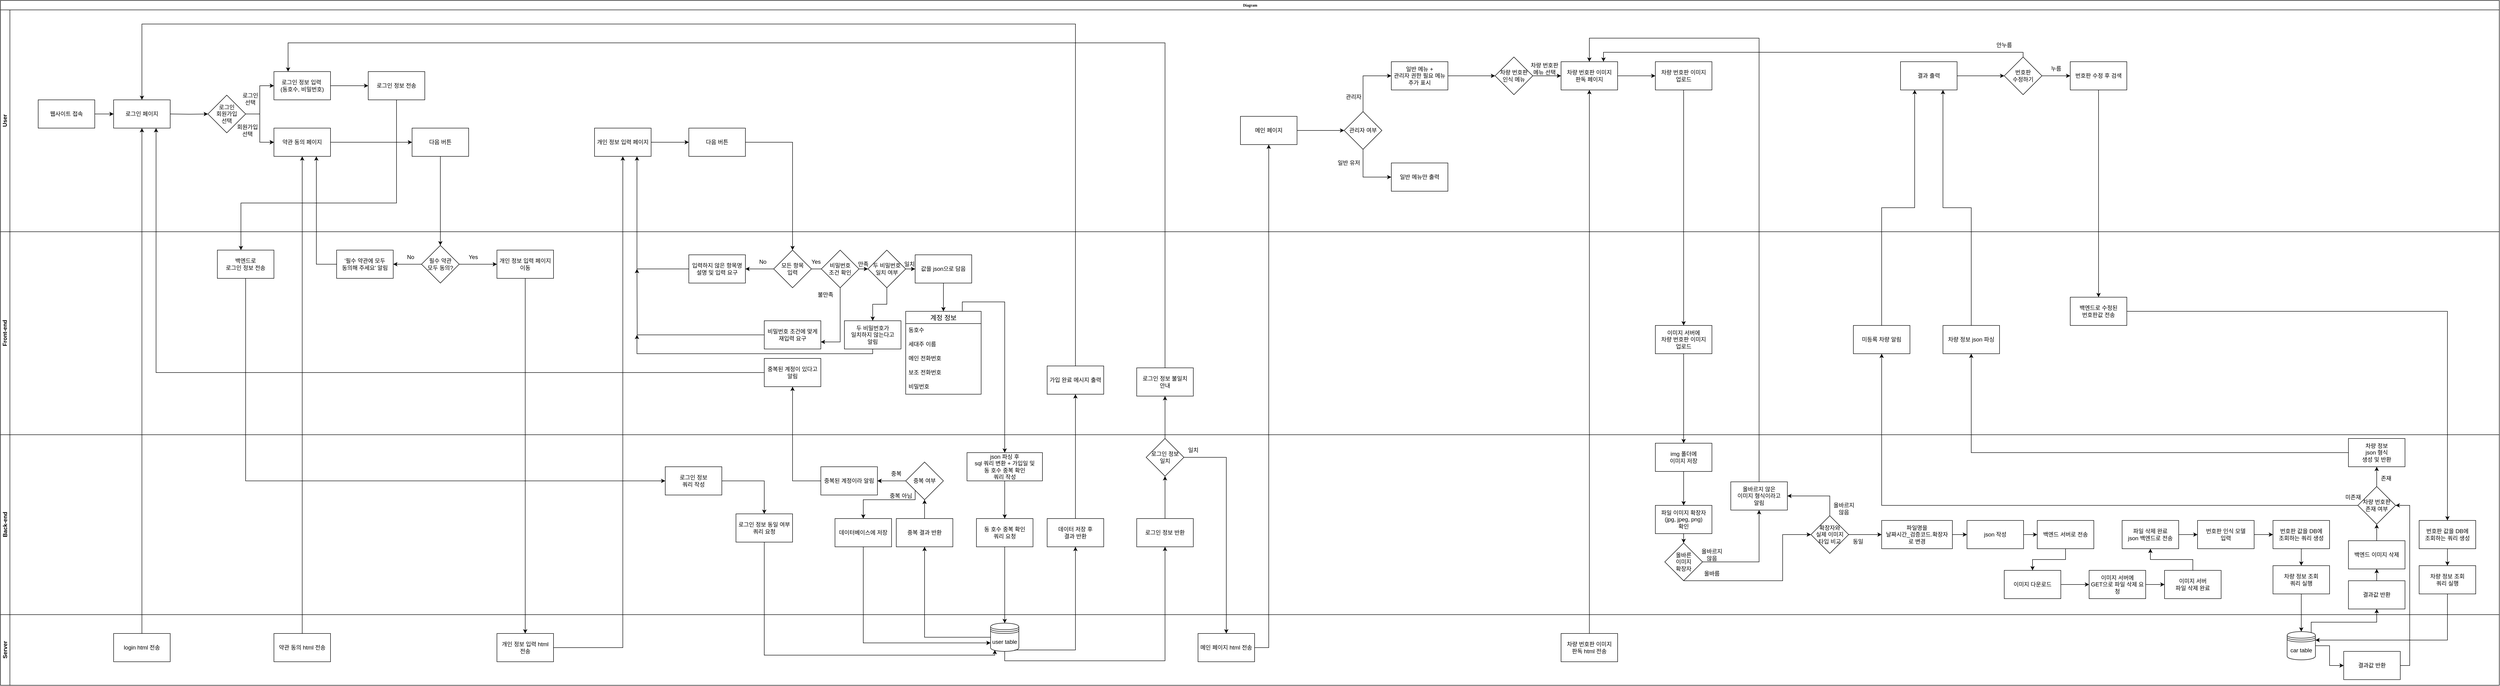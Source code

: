 <mxfile version="21.6.1" type="device">
  <diagram name="Page-1" id="c7488fd3-1785-93aa-aadb-54a6760d102a">
    <mxGraphModel dx="7170" dy="4190" grid="1" gridSize="10" guides="1" tooltips="1" connect="1" arrows="1" fold="1" page="1" pageScale="1" pageWidth="1100" pageHeight="850" background="none" math="0" shadow="0">
      <root>
        <mxCell id="0" />
        <mxCell id="1" parent="0" />
        <mxCell id="2b4e8129b02d487f-1" value="Diagram" style="swimlane;html=1;childLayout=stackLayout;horizontal=1;startSize=20;horizontalStack=0;rounded=0;shadow=0;labelBackgroundColor=none;strokeWidth=1;fontFamily=Verdana;fontSize=8;align=center;" parent="1" vertex="1">
          <mxGeometry x="40" y="80" width="5300" height="1454" as="geometry" />
        </mxCell>
        <mxCell id="2b4e8129b02d487f-2" value="User" style="swimlane;html=1;startSize=20;horizontal=0;" parent="2b4e8129b02d487f-1" vertex="1">
          <mxGeometry y="20" width="5300" height="471" as="geometry" />
        </mxCell>
        <mxCell id="VpIsl_ptoI0kqu_PUw9b-42" style="edgeStyle=orthogonalEdgeStyle;rounded=0;orthogonalLoop=1;jettySize=auto;html=1;exitX=1;exitY=0.5;exitDx=0;exitDy=0;entryX=0;entryY=0.5;entryDx=0;entryDy=0;" parent="2b4e8129b02d487f-2" target="VpIsl_ptoI0kqu_PUw9b-41" edge="1">
          <mxGeometry relative="1" as="geometry">
            <mxPoint x="360" y="221.0" as="sourcePoint" />
          </mxGeometry>
        </mxCell>
        <mxCell id="VpIsl_ptoI0kqu_PUw9b-51" value="" style="edgeStyle=orthogonalEdgeStyle;rounded=0;orthogonalLoop=1;jettySize=auto;html=1;" parent="2b4e8129b02d487f-2" source="VpIsl_ptoI0kqu_PUw9b-41" target="VpIsl_ptoI0kqu_PUw9b-50" edge="1">
          <mxGeometry relative="1" as="geometry" />
        </mxCell>
        <mxCell id="VpIsl_ptoI0kqu_PUw9b-52" value="" style="edgeStyle=orthogonalEdgeStyle;rounded=0;orthogonalLoop=1;jettySize=auto;html=1;" parent="2b4e8129b02d487f-2" source="VpIsl_ptoI0kqu_PUw9b-41" target="VpIsl_ptoI0kqu_PUw9b-50" edge="1">
          <mxGeometry relative="1" as="geometry" />
        </mxCell>
        <mxCell id="VpIsl_ptoI0kqu_PUw9b-54" value="" style="edgeStyle=orthogonalEdgeStyle;rounded=0;orthogonalLoop=1;jettySize=auto;html=1;" parent="2b4e8129b02d487f-2" source="VpIsl_ptoI0kqu_PUw9b-41" target="VpIsl_ptoI0kqu_PUw9b-53" edge="1">
          <mxGeometry relative="1" as="geometry" />
        </mxCell>
        <mxCell id="VpIsl_ptoI0kqu_PUw9b-41" value="로그인&lt;br&gt;회원가입&lt;br&gt;선택" style="rhombus;whiteSpace=wrap;html=1;" parent="2b4e8129b02d487f-2" vertex="1">
          <mxGeometry x="440" y="181" width="80" height="80" as="geometry" />
        </mxCell>
        <mxCell id="VpIsl_ptoI0kqu_PUw9b-48" value="" style="edgeStyle=orthogonalEdgeStyle;rounded=0;orthogonalLoop=1;jettySize=auto;html=1;" parent="2b4e8129b02d487f-2" source="VpIsl_ptoI0kqu_PUw9b-46" target="VpIsl_ptoI0kqu_PUw9b-47" edge="1">
          <mxGeometry relative="1" as="geometry" />
        </mxCell>
        <mxCell id="VpIsl_ptoI0kqu_PUw9b-46" value="웹사이트 접속" style="rounded=0;whiteSpace=wrap;html=1;" parent="2b4e8129b02d487f-2" vertex="1">
          <mxGeometry x="80" y="191" width="120" height="60" as="geometry" />
        </mxCell>
        <mxCell id="VpIsl_ptoI0kqu_PUw9b-47" value="로그인 페이지" style="whiteSpace=wrap;html=1;rounded=0;" parent="2b4e8129b02d487f-2" vertex="1">
          <mxGeometry x="240" y="191" width="120" height="60" as="geometry" />
        </mxCell>
        <mxCell id="VpIsl_ptoI0kqu_PUw9b-67" value="" style="edgeStyle=orthogonalEdgeStyle;rounded=0;orthogonalLoop=1;jettySize=auto;html=1;" parent="2b4e8129b02d487f-2" source="VpIsl_ptoI0kqu_PUw9b-50" target="VpIsl_ptoI0kqu_PUw9b-66" edge="1">
          <mxGeometry relative="1" as="geometry" />
        </mxCell>
        <mxCell id="VpIsl_ptoI0kqu_PUw9b-50" value="약관 동의 페이지" style="whiteSpace=wrap;html=1;" parent="2b4e8129b02d487f-2" vertex="1">
          <mxGeometry x="580" y="251" width="120" height="60" as="geometry" />
        </mxCell>
        <mxCell id="wPVQGBUB4z8hFI1XciTC-43" value="" style="edgeStyle=orthogonalEdgeStyle;rounded=0;orthogonalLoop=1;jettySize=auto;html=1;" edge="1" parent="2b4e8129b02d487f-2" source="VpIsl_ptoI0kqu_PUw9b-53" target="wPVQGBUB4z8hFI1XciTC-42">
          <mxGeometry relative="1" as="geometry" />
        </mxCell>
        <mxCell id="VpIsl_ptoI0kqu_PUw9b-53" value="로그인 정보 입력&amp;nbsp;&lt;br&gt;(동호수, 비밀번호)" style="whiteSpace=wrap;html=1;" parent="2b4e8129b02d487f-2" vertex="1">
          <mxGeometry x="580" y="131" width="120" height="60" as="geometry" />
        </mxCell>
        <mxCell id="VpIsl_ptoI0kqu_PUw9b-55" value="로그인&lt;br&gt;선택" style="text;html=1;strokeColor=none;fillColor=none;align=center;verticalAlign=middle;whiteSpace=wrap;rounded=0;" parent="2b4e8129b02d487f-2" vertex="1">
          <mxGeometry x="500" y="174" width="60" height="30" as="geometry" />
        </mxCell>
        <mxCell id="VpIsl_ptoI0kqu_PUw9b-56" value="회원가입&lt;br&gt;선택" style="text;html=1;strokeColor=none;fillColor=none;align=center;verticalAlign=middle;whiteSpace=wrap;rounded=0;" parent="2b4e8129b02d487f-2" vertex="1">
          <mxGeometry x="494" y="241" width="60" height="30" as="geometry" />
        </mxCell>
        <mxCell id="VpIsl_ptoI0kqu_PUw9b-66" value="다음 버튼" style="whiteSpace=wrap;html=1;" parent="2b4e8129b02d487f-2" vertex="1">
          <mxGeometry x="873" y="251" width="120" height="60" as="geometry" />
        </mxCell>
        <mxCell id="VpIsl_ptoI0kqu_PUw9b-83" value="" style="edgeStyle=orthogonalEdgeStyle;rounded=0;orthogonalLoop=1;jettySize=auto;html=1;" parent="2b4e8129b02d487f-2" source="VpIsl_ptoI0kqu_PUw9b-80" target="VpIsl_ptoI0kqu_PUw9b-82" edge="1">
          <mxGeometry relative="1" as="geometry" />
        </mxCell>
        <mxCell id="VpIsl_ptoI0kqu_PUw9b-80" value="개인 정보 입력 페이지" style="whiteSpace=wrap;html=1;" parent="2b4e8129b02d487f-2" vertex="1">
          <mxGeometry x="1260" y="251" width="120" height="60" as="geometry" />
        </mxCell>
        <mxCell id="VpIsl_ptoI0kqu_PUw9b-82" value="다음 버튼" style="whiteSpace=wrap;html=1;" parent="2b4e8129b02d487f-2" vertex="1">
          <mxGeometry x="1460" y="251" width="120" height="60" as="geometry" />
        </mxCell>
        <mxCell id="wPVQGBUB4z8hFI1XciTC-42" value="로그인 정보 전송" style="whiteSpace=wrap;html=1;" vertex="1" parent="2b4e8129b02d487f-2">
          <mxGeometry x="780" y="131" width="120" height="60" as="geometry" />
        </mxCell>
        <mxCell id="wPVQGBUB4z8hFI1XciTC-76" value="" style="edgeStyle=orthogonalEdgeStyle;rounded=0;orthogonalLoop=1;jettySize=auto;html=1;" edge="1" parent="2b4e8129b02d487f-2" source="wPVQGBUB4z8hFI1XciTC-69" target="wPVQGBUB4z8hFI1XciTC-75">
          <mxGeometry relative="1" as="geometry" />
        </mxCell>
        <mxCell id="wPVQGBUB4z8hFI1XciTC-69" value="메인 페이지" style="whiteSpace=wrap;html=1;rounded=0;" vertex="1" parent="2b4e8129b02d487f-2">
          <mxGeometry x="2630" y="226" width="120" height="60" as="geometry" />
        </mxCell>
        <mxCell id="wPVQGBUB4z8hFI1XciTC-78" value="" style="edgeStyle=orthogonalEdgeStyle;rounded=0;orthogonalLoop=1;jettySize=auto;html=1;" edge="1" parent="2b4e8129b02d487f-2" source="wPVQGBUB4z8hFI1XciTC-75" target="wPVQGBUB4z8hFI1XciTC-77">
          <mxGeometry relative="1" as="geometry">
            <Array as="points">
              <mxPoint x="2890" y="140" />
            </Array>
          </mxGeometry>
        </mxCell>
        <mxCell id="wPVQGBUB4z8hFI1XciTC-82" style="edgeStyle=orthogonalEdgeStyle;rounded=0;orthogonalLoop=1;jettySize=auto;html=1;exitX=0.5;exitY=1;exitDx=0;exitDy=0;entryX=0;entryY=0.5;entryDx=0;entryDy=0;" edge="1" parent="2b4e8129b02d487f-2" source="wPVQGBUB4z8hFI1XciTC-75" target="wPVQGBUB4z8hFI1XciTC-80">
          <mxGeometry relative="1" as="geometry" />
        </mxCell>
        <mxCell id="wPVQGBUB4z8hFI1XciTC-75" value="관리자 여부" style="rhombus;whiteSpace=wrap;html=1;rounded=0;" vertex="1" parent="2b4e8129b02d487f-2">
          <mxGeometry x="2850" y="216" width="80" height="80" as="geometry" />
        </mxCell>
        <mxCell id="wPVQGBUB4z8hFI1XciTC-86" value="" style="edgeStyle=orthogonalEdgeStyle;rounded=0;orthogonalLoop=1;jettySize=auto;html=1;" edge="1" parent="2b4e8129b02d487f-2" source="wPVQGBUB4z8hFI1XciTC-77" target="wPVQGBUB4z8hFI1XciTC-85">
          <mxGeometry relative="1" as="geometry" />
        </mxCell>
        <mxCell id="wPVQGBUB4z8hFI1XciTC-77" value="일반 메뉴 +&lt;br&gt;관리자 권한 필요 메뉴&lt;br&gt;추가 표시" style="whiteSpace=wrap;html=1;rounded=0;" vertex="1" parent="2b4e8129b02d487f-2">
          <mxGeometry x="2950" y="110" width="120" height="60" as="geometry" />
        </mxCell>
        <mxCell id="wPVQGBUB4z8hFI1XciTC-80" value="일반 메뉴만 출력" style="whiteSpace=wrap;html=1;rounded=0;" vertex="1" parent="2b4e8129b02d487f-2">
          <mxGeometry x="2950" y="325" width="120" height="60" as="geometry" />
        </mxCell>
        <mxCell id="wPVQGBUB4z8hFI1XciTC-83" value="관리자" style="text;html=1;strokeColor=none;fillColor=none;align=center;verticalAlign=middle;whiteSpace=wrap;rounded=0;" vertex="1" parent="2b4e8129b02d487f-2">
          <mxGeometry x="2840" y="170" width="60" height="30" as="geometry" />
        </mxCell>
        <mxCell id="wPVQGBUB4z8hFI1XciTC-84" value="일반 유저" style="text;html=1;strokeColor=none;fillColor=none;align=center;verticalAlign=middle;whiteSpace=wrap;rounded=0;" vertex="1" parent="2b4e8129b02d487f-2">
          <mxGeometry x="2830" y="310" width="60" height="30" as="geometry" />
        </mxCell>
        <mxCell id="wPVQGBUB4z8hFI1XciTC-88" value="" style="edgeStyle=orthogonalEdgeStyle;rounded=0;orthogonalLoop=1;jettySize=auto;html=1;" edge="1" parent="2b4e8129b02d487f-2" source="wPVQGBUB4z8hFI1XciTC-85" target="wPVQGBUB4z8hFI1XciTC-87">
          <mxGeometry relative="1" as="geometry" />
        </mxCell>
        <mxCell id="wPVQGBUB4z8hFI1XciTC-85" value="차량 번호판&lt;br&gt;인식 메뉴" style="rhombus;whiteSpace=wrap;html=1;rounded=0;" vertex="1" parent="2b4e8129b02d487f-2">
          <mxGeometry x="3170" y="100" width="80" height="80" as="geometry" />
        </mxCell>
        <mxCell id="wPVQGBUB4z8hFI1XciTC-94" value="" style="edgeStyle=orthogonalEdgeStyle;rounded=0;orthogonalLoop=1;jettySize=auto;html=1;" edge="1" parent="2b4e8129b02d487f-2" source="wPVQGBUB4z8hFI1XciTC-87" target="wPVQGBUB4z8hFI1XciTC-93">
          <mxGeometry relative="1" as="geometry" />
        </mxCell>
        <mxCell id="wPVQGBUB4z8hFI1XciTC-87" value="차량 번호판 이미지&lt;br style=&quot;border-color: var(--border-color);&quot;&gt;판독 페이지" style="whiteSpace=wrap;html=1;rounded=0;" vertex="1" parent="2b4e8129b02d487f-2">
          <mxGeometry x="3310" y="110" width="120" height="60" as="geometry" />
        </mxCell>
        <mxCell id="wPVQGBUB4z8hFI1XciTC-93" value="차량 번호판 이미지&lt;br style=&quot;border-color: var(--border-color);&quot;&gt;업로드" style="whiteSpace=wrap;html=1;rounded=0;" vertex="1" parent="2b4e8129b02d487f-2">
          <mxGeometry x="3510" y="110" width="120" height="60" as="geometry" />
        </mxCell>
        <mxCell id="wPVQGBUB4z8hFI1XciTC-110" value="차량 번호판&lt;br&gt;메뉴 선택" style="text;html=1;strokeColor=none;fillColor=none;align=center;verticalAlign=middle;whiteSpace=wrap;rounded=0;" vertex="1" parent="2b4e8129b02d487f-2">
          <mxGeometry x="3240" y="110" width="70" height="30" as="geometry" />
        </mxCell>
        <mxCell id="wPVQGBUB4z8hFI1XciTC-152" value="" style="edgeStyle=orthogonalEdgeStyle;rounded=0;orthogonalLoop=1;jettySize=auto;html=1;" edge="1" parent="2b4e8129b02d487f-2" source="wPVQGBUB4z8hFI1XciTC-145" target="wPVQGBUB4z8hFI1XciTC-151">
          <mxGeometry relative="1" as="geometry" />
        </mxCell>
        <mxCell id="wPVQGBUB4z8hFI1XciTC-145" value="결과 출력" style="whiteSpace=wrap;html=1;rounded=0;" vertex="1" parent="2b4e8129b02d487f-2">
          <mxGeometry x="4030" y="110" width="120" height="60" as="geometry" />
        </mxCell>
        <mxCell id="wPVQGBUB4z8hFI1XciTC-155" style="edgeStyle=orthogonalEdgeStyle;rounded=0;orthogonalLoop=1;jettySize=auto;html=1;entryX=0.75;entryY=0;entryDx=0;entryDy=0;" edge="1" parent="2b4e8129b02d487f-2" source="wPVQGBUB4z8hFI1XciTC-151" target="wPVQGBUB4z8hFI1XciTC-87">
          <mxGeometry relative="1" as="geometry">
            <Array as="points">
              <mxPoint x="4290" y="90" />
              <mxPoint x="3400" y="90" />
            </Array>
          </mxGeometry>
        </mxCell>
        <mxCell id="wPVQGBUB4z8hFI1XciTC-158" value="" style="edgeStyle=orthogonalEdgeStyle;rounded=0;orthogonalLoop=1;jettySize=auto;html=1;" edge="1" parent="2b4e8129b02d487f-2" source="wPVQGBUB4z8hFI1XciTC-151" target="wPVQGBUB4z8hFI1XciTC-157">
          <mxGeometry relative="1" as="geometry" />
        </mxCell>
        <mxCell id="wPVQGBUB4z8hFI1XciTC-151" value="번호판&lt;br&gt;수정하기" style="rhombus;whiteSpace=wrap;html=1;rounded=0;" vertex="1" parent="2b4e8129b02d487f-2">
          <mxGeometry x="4250" y="100" width="80" height="80" as="geometry" />
        </mxCell>
        <mxCell id="wPVQGBUB4z8hFI1XciTC-156" value="안누름" style="text;html=1;strokeColor=none;fillColor=none;align=center;verticalAlign=middle;whiteSpace=wrap;rounded=0;" vertex="1" parent="2b4e8129b02d487f-2">
          <mxGeometry x="4220" y="60" width="60" height="30" as="geometry" />
        </mxCell>
        <mxCell id="wPVQGBUB4z8hFI1XciTC-157" value="번호판 수정 후 검색" style="whiteSpace=wrap;html=1;rounded=0;" vertex="1" parent="2b4e8129b02d487f-2">
          <mxGeometry x="4390" y="110" width="120" height="60" as="geometry" />
        </mxCell>
        <mxCell id="wPVQGBUB4z8hFI1XciTC-160" value="누름" style="text;html=1;strokeColor=none;fillColor=none;align=center;verticalAlign=middle;whiteSpace=wrap;rounded=0;" vertex="1" parent="2b4e8129b02d487f-2">
          <mxGeometry x="4330" y="110" width="60" height="30" as="geometry" />
        </mxCell>
        <mxCell id="2b4e8129b02d487f-3" value="Front-end" style="swimlane;html=1;startSize=20;horizontal=0;" parent="2b4e8129b02d487f-1" vertex="1">
          <mxGeometry y="491" width="5300" height="431" as="geometry" />
        </mxCell>
        <mxCell id="VpIsl_ptoI0kqu_PUw9b-64" value="개인 정보 입력 페이지&lt;br&gt;이동" style="whiteSpace=wrap;html=1;" parent="2b4e8129b02d487f-3" vertex="1">
          <mxGeometry x="1053" y="39" width="120" height="60" as="geometry" />
        </mxCell>
        <mxCell id="VpIsl_ptoI0kqu_PUw9b-74" value="" style="edgeStyle=orthogonalEdgeStyle;rounded=0;orthogonalLoop=1;jettySize=auto;html=1;" parent="2b4e8129b02d487f-3" source="VpIsl_ptoI0kqu_PUw9b-62" target="VpIsl_ptoI0kqu_PUw9b-73" edge="1">
          <mxGeometry relative="1" as="geometry" />
        </mxCell>
        <mxCell id="VpIsl_ptoI0kqu_PUw9b-62" value="필수 약관&lt;br&gt;모두 동의?" style="rhombus;whiteSpace=wrap;html=1;" parent="2b4e8129b02d487f-3" vertex="1">
          <mxGeometry x="893" y="29" width="80" height="80" as="geometry" />
        </mxCell>
        <mxCell id="VpIsl_ptoI0kqu_PUw9b-65" value="" style="edgeStyle=orthogonalEdgeStyle;rounded=0;orthogonalLoop=1;jettySize=auto;html=1;" parent="2b4e8129b02d487f-3" source="VpIsl_ptoI0kqu_PUw9b-62" target="VpIsl_ptoI0kqu_PUw9b-64" edge="1">
          <mxGeometry relative="1" as="geometry" />
        </mxCell>
        <mxCell id="VpIsl_ptoI0kqu_PUw9b-73" value="&#39;필수 약관에 모두&lt;br&gt;동의해 주세요&#39; 알림" style="whiteSpace=wrap;html=1;" parent="2b4e8129b02d487f-3" vertex="1">
          <mxGeometry x="713" y="39" width="120" height="60" as="geometry" />
        </mxCell>
        <mxCell id="VpIsl_ptoI0kqu_PUw9b-76" value="No" style="text;html=1;strokeColor=none;fillColor=none;align=center;verticalAlign=middle;whiteSpace=wrap;rounded=0;" parent="2b4e8129b02d487f-3" vertex="1">
          <mxGeometry x="840" y="39" width="60" height="30" as="geometry" />
        </mxCell>
        <mxCell id="VpIsl_ptoI0kqu_PUw9b-77" value="Yes" style="text;html=1;strokeColor=none;fillColor=none;align=center;verticalAlign=middle;whiteSpace=wrap;rounded=0;" parent="2b4e8129b02d487f-3" vertex="1">
          <mxGeometry x="973" y="39" width="60" height="30" as="geometry" />
        </mxCell>
        <mxCell id="VpIsl_ptoI0kqu_PUw9b-86" value="모든 항목&lt;br&gt;입력" style="rhombus;whiteSpace=wrap;html=1;" parent="2b4e8129b02d487f-3" vertex="1">
          <mxGeometry x="1640" y="39" width="80" height="80" as="geometry" />
        </mxCell>
        <mxCell id="VpIsl_ptoI0kqu_PUw9b-87" value="" style="edgeStyle=orthogonalEdgeStyle;rounded=0;orthogonalLoop=1;jettySize=auto;html=1;" parent="2b4e8129b02d487f-3" source="VpIsl_ptoI0kqu_PUw9b-86" edge="1">
          <mxGeometry relative="1" as="geometry">
            <mxPoint x="1800" y="79" as="targetPoint" />
          </mxGeometry>
        </mxCell>
        <mxCell id="VpIsl_ptoI0kqu_PUw9b-88" value="입력하지 않은 항목명&lt;br&gt;설명 및 입력 요구" style="whiteSpace=wrap;html=1;" parent="2b4e8129b02d487f-3" vertex="1">
          <mxGeometry x="1460" y="49" width="120" height="60" as="geometry" />
        </mxCell>
        <mxCell id="VpIsl_ptoI0kqu_PUw9b-85" value="" style="edgeStyle=orthogonalEdgeStyle;rounded=0;orthogonalLoop=1;jettySize=auto;html=1;" parent="2b4e8129b02d487f-3" source="VpIsl_ptoI0kqu_PUw9b-86" target="VpIsl_ptoI0kqu_PUw9b-88" edge="1">
          <mxGeometry relative="1" as="geometry" />
        </mxCell>
        <mxCell id="VpIsl_ptoI0kqu_PUw9b-89" value="No" style="text;html=1;strokeColor=none;fillColor=none;align=center;verticalAlign=middle;whiteSpace=wrap;rounded=0;" parent="2b4e8129b02d487f-3" vertex="1">
          <mxGeometry x="1587" y="49" width="60" height="30" as="geometry" />
        </mxCell>
        <mxCell id="VpIsl_ptoI0kqu_PUw9b-90" value="Yes" style="text;html=1;strokeColor=none;fillColor=none;align=center;verticalAlign=middle;whiteSpace=wrap;rounded=0;" parent="2b4e8129b02d487f-3" vertex="1">
          <mxGeometry x="1700" y="49" width="60" height="30" as="geometry" />
        </mxCell>
        <mxCell id="wPVQGBUB4z8hFI1XciTC-193" style="edgeStyle=orthogonalEdgeStyle;rounded=0;orthogonalLoop=1;jettySize=auto;html=1;exitX=0.5;exitY=1;exitDx=0;exitDy=0;entryX=1;entryY=0.75;entryDx=0;entryDy=0;" edge="1" parent="2b4e8129b02d487f-3" source="VpIsl_ptoI0kqu_PUw9b-93" target="VpIsl_ptoI0kqu_PUw9b-97">
          <mxGeometry relative="1" as="geometry" />
        </mxCell>
        <mxCell id="wPVQGBUB4z8hFI1XciTC-196" value="" style="edgeStyle=orthogonalEdgeStyle;rounded=0;orthogonalLoop=1;jettySize=auto;html=1;" edge="1" parent="2b4e8129b02d487f-3" source="VpIsl_ptoI0kqu_PUw9b-93" target="wPVQGBUB4z8hFI1XciTC-195">
          <mxGeometry relative="1" as="geometry" />
        </mxCell>
        <mxCell id="VpIsl_ptoI0kqu_PUw9b-93" value="비밀번호&lt;br&gt;조건 확인" style="rhombus;whiteSpace=wrap;html=1;" parent="2b4e8129b02d487f-3" vertex="1">
          <mxGeometry x="1741" y="39" width="80" height="80" as="geometry" />
        </mxCell>
        <mxCell id="VpIsl_ptoI0kqu_PUw9b-96" value="만족" style="text;html=1;strokeColor=none;fillColor=none;align=center;verticalAlign=middle;whiteSpace=wrap;rounded=0;" parent="2b4e8129b02d487f-3" vertex="1">
          <mxGeometry x="1800" y="54" width="60" height="30" as="geometry" />
        </mxCell>
        <mxCell id="VpIsl_ptoI0kqu_PUw9b-100" style="edgeStyle=orthogonalEdgeStyle;rounded=0;orthogonalLoop=1;jettySize=auto;html=1;exitX=0;exitY=0.5;exitDx=0;exitDy=0;" parent="2b4e8129b02d487f-3" source="VpIsl_ptoI0kqu_PUw9b-97" edge="1">
          <mxGeometry relative="1" as="geometry">
            <mxPoint x="1350" y="79" as="targetPoint" />
          </mxGeometry>
        </mxCell>
        <mxCell id="VpIsl_ptoI0kqu_PUw9b-97" value="비밀번호 조건에 맞게&lt;br&gt;재입력 요구" style="whiteSpace=wrap;html=1;" parent="2b4e8129b02d487f-3" vertex="1">
          <mxGeometry x="1620" y="189" width="120" height="60" as="geometry" />
        </mxCell>
        <mxCell id="VpIsl_ptoI0kqu_PUw9b-101" value="불만족" style="text;html=1;strokeColor=none;fillColor=none;align=center;verticalAlign=middle;whiteSpace=wrap;rounded=0;" parent="2b4e8129b02d487f-3" vertex="1">
          <mxGeometry x="1720" y="119" width="60" height="30" as="geometry" />
        </mxCell>
        <mxCell id="VpIsl_ptoI0kqu_PUw9b-103" value="중복된 계정이 있다고&lt;br&gt;알림" style="whiteSpace=wrap;html=1;" parent="2b4e8129b02d487f-3" vertex="1">
          <mxGeometry x="1620" y="269" width="120" height="60" as="geometry" />
        </mxCell>
        <mxCell id="VpIsl_ptoI0kqu_PUw9b-115" style="edgeStyle=orthogonalEdgeStyle;rounded=0;orthogonalLoop=1;jettySize=auto;html=1;exitX=0.5;exitY=1;exitDx=0;exitDy=0;entryX=0.5;entryY=0;entryDx=0;entryDy=0;" parent="2b4e8129b02d487f-3" source="VpIsl_ptoI0kqu_PUw9b-107" target="VpIsl_ptoI0kqu_PUw9b-111" edge="1">
          <mxGeometry relative="1" as="geometry" />
        </mxCell>
        <mxCell id="VpIsl_ptoI0kqu_PUw9b-107" value="값을 json으로 담음" style="whiteSpace=wrap;html=1;" parent="2b4e8129b02d487f-3" vertex="1">
          <mxGeometry x="1940" y="49" width="120" height="60" as="geometry" />
        </mxCell>
        <mxCell id="VpIsl_ptoI0kqu_PUw9b-111" value="계정 정보" style="swimlane;fontStyle=0;childLayout=stackLayout;horizontal=1;startSize=26;horizontalStack=0;resizeParent=1;resizeParentMax=0;resizeLast=0;collapsible=1;marginBottom=0;align=center;fontSize=14;" parent="2b4e8129b02d487f-3" vertex="1">
          <mxGeometry x="1920" y="169" width="160" height="176" as="geometry" />
        </mxCell>
        <mxCell id="VpIsl_ptoI0kqu_PUw9b-112" value="동호수" style="text;strokeColor=none;fillColor=none;spacingLeft=4;spacingRight=4;overflow=hidden;rotatable=0;points=[[0,0.5],[1,0.5]];portConstraint=eastwest;fontSize=12;whiteSpace=wrap;html=1;" parent="VpIsl_ptoI0kqu_PUw9b-111" vertex="1">
          <mxGeometry y="26" width="160" height="30" as="geometry" />
        </mxCell>
        <mxCell id="VpIsl_ptoI0kqu_PUw9b-113" value="세대주 이름" style="text;strokeColor=none;fillColor=none;spacingLeft=4;spacingRight=4;overflow=hidden;rotatable=0;points=[[0,0.5],[1,0.5]];portConstraint=eastwest;fontSize=12;whiteSpace=wrap;html=1;" parent="VpIsl_ptoI0kqu_PUw9b-111" vertex="1">
          <mxGeometry y="56" width="160" height="30" as="geometry" />
        </mxCell>
        <mxCell id="VpIsl_ptoI0kqu_PUw9b-114" value="메인 전화번호" style="text;strokeColor=none;fillColor=none;spacingLeft=4;spacingRight=4;overflow=hidden;rotatable=0;points=[[0,0.5],[1,0.5]];portConstraint=eastwest;fontSize=12;whiteSpace=wrap;html=1;" parent="VpIsl_ptoI0kqu_PUw9b-111" vertex="1">
          <mxGeometry y="86" width="160" height="30" as="geometry" />
        </mxCell>
        <mxCell id="VpIsl_ptoI0kqu_PUw9b-123" value="보조 전화번호" style="text;strokeColor=none;fillColor=none;spacingLeft=4;spacingRight=4;overflow=hidden;rotatable=0;points=[[0,0.5],[1,0.5]];portConstraint=eastwest;fontSize=12;whiteSpace=wrap;html=1;" parent="VpIsl_ptoI0kqu_PUw9b-111" vertex="1">
          <mxGeometry y="116" width="160" height="30" as="geometry" />
        </mxCell>
        <mxCell id="VpIsl_ptoI0kqu_PUw9b-124" value="비밀번호" style="text;strokeColor=none;fillColor=none;spacingLeft=4;spacingRight=4;overflow=hidden;rotatable=0;points=[[0,0.5],[1,0.5]];portConstraint=eastwest;fontSize=12;whiteSpace=wrap;html=1;" parent="VpIsl_ptoI0kqu_PUw9b-111" vertex="1">
          <mxGeometry y="146" width="160" height="30" as="geometry" />
        </mxCell>
        <mxCell id="wPVQGBUB4z8hFI1XciTC-33" value="가입 완료 메시지 출력" style="whiteSpace=wrap;html=1;rounded=0;" vertex="1" parent="2b4e8129b02d487f-3">
          <mxGeometry x="2220" y="285" width="120" height="60" as="geometry" />
        </mxCell>
        <mxCell id="wPVQGBUB4z8hFI1XciTC-46" value="백엔드로&lt;br&gt;로그인 정보 전송" style="whiteSpace=wrap;html=1;" vertex="1" parent="2b4e8129b02d487f-3">
          <mxGeometry x="460" y="39" width="120" height="60" as="geometry" />
        </mxCell>
        <mxCell id="wPVQGBUB4z8hFI1XciTC-72" value="로그인 정보 불일치&lt;br&gt;안내" style="whiteSpace=wrap;html=1;rounded=0;" vertex="1" parent="2b4e8129b02d487f-3">
          <mxGeometry x="2410" y="289" width="120" height="60" as="geometry" />
        </mxCell>
        <mxCell id="wPVQGBUB4z8hFI1XciTC-95" value="이미지 서버에&lt;br&gt;차량 번호판 이미지&lt;br&gt;업로드" style="whiteSpace=wrap;html=1;rounded=0;" vertex="1" parent="2b4e8129b02d487f-3">
          <mxGeometry x="3510" y="199" width="120" height="60" as="geometry" />
        </mxCell>
        <mxCell id="wPVQGBUB4z8hFI1XciTC-138" value="미등록 차량 알림" style="whiteSpace=wrap;html=1;" vertex="1" parent="2b4e8129b02d487f-3">
          <mxGeometry x="3930" y="199" width="120" height="60" as="geometry" />
        </mxCell>
        <mxCell id="wPVQGBUB4z8hFI1XciTC-140" value="차량 정보 json 파싱" style="whiteSpace=wrap;html=1;" vertex="1" parent="2b4e8129b02d487f-3">
          <mxGeometry x="4120" y="199" width="120" height="60" as="geometry" />
        </mxCell>
        <mxCell id="wPVQGBUB4z8hFI1XciTC-161" value="백엔드로 수정된&lt;br&gt;번호판값 전송" style="whiteSpace=wrap;html=1;rounded=0;" vertex="1" parent="2b4e8129b02d487f-3">
          <mxGeometry x="4390" y="139" width="120" height="60" as="geometry" />
        </mxCell>
        <mxCell id="wPVQGBUB4z8hFI1XciTC-197" value="" style="edgeStyle=orthogonalEdgeStyle;rounded=0;orthogonalLoop=1;jettySize=auto;html=1;" edge="1" parent="2b4e8129b02d487f-3" source="wPVQGBUB4z8hFI1XciTC-195" target="VpIsl_ptoI0kqu_PUw9b-107">
          <mxGeometry relative="1" as="geometry" />
        </mxCell>
        <mxCell id="wPVQGBUB4z8hFI1XciTC-200" value="" style="edgeStyle=orthogonalEdgeStyle;rounded=0;orthogonalLoop=1;jettySize=auto;html=1;" edge="1" parent="2b4e8129b02d487f-3" source="wPVQGBUB4z8hFI1XciTC-195" target="wPVQGBUB4z8hFI1XciTC-199">
          <mxGeometry relative="1" as="geometry" />
        </mxCell>
        <mxCell id="wPVQGBUB4z8hFI1XciTC-195" value="두 비밀번호&lt;br&gt;일치 여부" style="rhombus;whiteSpace=wrap;html=1;" vertex="1" parent="2b4e8129b02d487f-3">
          <mxGeometry x="1840" y="39" width="80" height="80" as="geometry" />
        </mxCell>
        <mxCell id="wPVQGBUB4z8hFI1XciTC-198" value="일치" style="text;html=1;strokeColor=none;fillColor=none;align=center;verticalAlign=middle;whiteSpace=wrap;rounded=0;" vertex="1" parent="2b4e8129b02d487f-3">
          <mxGeometry x="1898" y="54" width="60" height="30" as="geometry" />
        </mxCell>
        <mxCell id="wPVQGBUB4z8hFI1XciTC-203" style="edgeStyle=orthogonalEdgeStyle;rounded=0;orthogonalLoop=1;jettySize=auto;html=1;exitX=0.5;exitY=1;exitDx=0;exitDy=0;" edge="1" parent="2b4e8129b02d487f-3" source="wPVQGBUB4z8hFI1XciTC-199">
          <mxGeometry relative="1" as="geometry">
            <mxPoint x="1350" y="219" as="targetPoint" />
            <Array as="points">
              <mxPoint x="1850" y="259" />
              <mxPoint x="1350" y="259" />
            </Array>
          </mxGeometry>
        </mxCell>
        <mxCell id="wPVQGBUB4z8hFI1XciTC-199" value="두 비밀번호가&lt;br&gt;일치하지 않는다고&lt;br&gt;알림" style="whiteSpace=wrap;html=1;" vertex="1" parent="2b4e8129b02d487f-3">
          <mxGeometry x="1790" y="189" width="120" height="60" as="geometry" />
        </mxCell>
        <mxCell id="2b4e8129b02d487f-4" value="Back-end" style="swimlane;html=1;startSize=20;horizontal=0;fontSize=12;" parent="2b4e8129b02d487f-1" vertex="1">
          <mxGeometry y="922" width="5300" height="382" as="geometry" />
        </mxCell>
        <mxCell id="wPVQGBUB4z8hFI1XciTC-9" value="" style="edgeStyle=orthogonalEdgeStyle;rounded=0;orthogonalLoop=1;jettySize=auto;html=1;" edge="1" parent="2b4e8129b02d487f-4" source="wPVQGBUB4z8hFI1XciTC-4" target="wPVQGBUB4z8hFI1XciTC-8">
          <mxGeometry relative="1" as="geometry" />
        </mxCell>
        <mxCell id="wPVQGBUB4z8hFI1XciTC-4" value="json 파싱 후&lt;br&gt;sql 쿼리 변환 + 가입일 및&lt;br&gt;동 호수 중복 확인&lt;br&gt;쿼리 작성" style="rounded=0;whiteSpace=wrap;html=1;" vertex="1" parent="2b4e8129b02d487f-4">
          <mxGeometry x="2050" y="38" width="160" height="60" as="geometry" />
        </mxCell>
        <mxCell id="wPVQGBUB4z8hFI1XciTC-8" value="동 호수 중복 확인&lt;br&gt;쿼리 요청" style="rounded=0;whiteSpace=wrap;html=1;" vertex="1" parent="2b4e8129b02d487f-4">
          <mxGeometry x="2070" y="178" width="120" height="60" as="geometry" />
        </mxCell>
        <mxCell id="wPVQGBUB4z8hFI1XciTC-22" value="" style="edgeStyle=orthogonalEdgeStyle;rounded=0;orthogonalLoop=1;jettySize=auto;html=1;" edge="1" parent="2b4e8129b02d487f-4" source="wPVQGBUB4z8hFI1XciTC-14" target="wPVQGBUB4z8hFI1XciTC-21">
          <mxGeometry relative="1" as="geometry" />
        </mxCell>
        <mxCell id="wPVQGBUB4z8hFI1XciTC-26" value="" style="edgeStyle=orthogonalEdgeStyle;rounded=0;orthogonalLoop=1;jettySize=auto;html=1;" edge="1" parent="2b4e8129b02d487f-4" source="wPVQGBUB4z8hFI1XciTC-14" target="wPVQGBUB4z8hFI1XciTC-21">
          <mxGeometry relative="1" as="geometry" />
        </mxCell>
        <mxCell id="wPVQGBUB4z8hFI1XciTC-28" value="" style="edgeStyle=orthogonalEdgeStyle;rounded=0;orthogonalLoop=1;jettySize=auto;html=1;exitX=0;exitY=1;exitDx=0;exitDy=0;" edge="1" parent="2b4e8129b02d487f-4" source="wPVQGBUB4z8hFI1XciTC-14" target="wPVQGBUB4z8hFI1XciTC-27">
          <mxGeometry relative="1" as="geometry">
            <Array as="points">
              <mxPoint x="1940" y="138" />
              <mxPoint x="1830" y="138" />
            </Array>
          </mxGeometry>
        </mxCell>
        <mxCell id="wPVQGBUB4z8hFI1XciTC-14" value="중복 여부" style="rhombus;whiteSpace=wrap;html=1;" vertex="1" parent="2b4e8129b02d487f-4">
          <mxGeometry x="1920" y="58" width="80" height="80" as="geometry" />
        </mxCell>
        <mxCell id="wPVQGBUB4z8hFI1XciTC-18" style="edgeStyle=orthogonalEdgeStyle;rounded=0;orthogonalLoop=1;jettySize=auto;html=1;exitX=0.5;exitY=0;exitDx=0;exitDy=0;entryX=0.5;entryY=1;entryDx=0;entryDy=0;" edge="1" parent="2b4e8129b02d487f-4" source="wPVQGBUB4z8hFI1XciTC-16" target="wPVQGBUB4z8hFI1XciTC-14">
          <mxGeometry relative="1" as="geometry" />
        </mxCell>
        <mxCell id="wPVQGBUB4z8hFI1XciTC-16" value="중복 결과 반환" style="whiteSpace=wrap;html=1;" vertex="1" parent="2b4e8129b02d487f-4">
          <mxGeometry x="1900" y="178" width="120" height="60" as="geometry" />
        </mxCell>
        <mxCell id="wPVQGBUB4z8hFI1XciTC-21" value="중복된 계정이라 알림" style="whiteSpace=wrap;html=1;" vertex="1" parent="2b4e8129b02d487f-4">
          <mxGeometry x="1740" y="68" width="120" height="60" as="geometry" />
        </mxCell>
        <mxCell id="wPVQGBUB4z8hFI1XciTC-27" value="데이터베이스에 저장" style="whiteSpace=wrap;html=1;" vertex="1" parent="2b4e8129b02d487f-4">
          <mxGeometry x="1770" y="178" width="120" height="60" as="geometry" />
        </mxCell>
        <mxCell id="wPVQGBUB4z8hFI1XciTC-31" value="데이터 저장 후&lt;br&gt;결과 반환" style="rounded=0;whiteSpace=wrap;html=1;" vertex="1" parent="2b4e8129b02d487f-4">
          <mxGeometry x="2220" y="178" width="120" height="60" as="geometry" />
        </mxCell>
        <mxCell id="wPVQGBUB4z8hFI1XciTC-54" value="" style="edgeStyle=orthogonalEdgeStyle;rounded=0;orthogonalLoop=1;jettySize=auto;html=1;" edge="1" parent="2b4e8129b02d487f-4" source="wPVQGBUB4z8hFI1XciTC-48" target="wPVQGBUB4z8hFI1XciTC-53">
          <mxGeometry relative="1" as="geometry" />
        </mxCell>
        <mxCell id="wPVQGBUB4z8hFI1XciTC-48" value="로그인 정보&lt;br&gt;쿼리 작성" style="whiteSpace=wrap;html=1;" vertex="1" parent="2b4e8129b02d487f-4">
          <mxGeometry x="1410" y="68" width="120" height="60" as="geometry" />
        </mxCell>
        <mxCell id="wPVQGBUB4z8hFI1XciTC-50" value="중복" style="text;html=1;strokeColor=none;fillColor=none;align=center;verticalAlign=middle;whiteSpace=wrap;rounded=0;" vertex="1" parent="2b4e8129b02d487f-4">
          <mxGeometry x="1870" y="68" width="60" height="30" as="geometry" />
        </mxCell>
        <mxCell id="wPVQGBUB4z8hFI1XciTC-51" value="중복 아님" style="text;html=1;strokeColor=none;fillColor=none;align=center;verticalAlign=middle;whiteSpace=wrap;rounded=0;" vertex="1" parent="2b4e8129b02d487f-4">
          <mxGeometry x="1880" y="115" width="60" height="30" as="geometry" />
        </mxCell>
        <mxCell id="wPVQGBUB4z8hFI1XciTC-53" value="로그인 정보 동일 여부&lt;br&gt;쿼리 요청" style="whiteSpace=wrap;html=1;" vertex="1" parent="2b4e8129b02d487f-4">
          <mxGeometry x="1560" y="168" width="120" height="60" as="geometry" />
        </mxCell>
        <mxCell id="wPVQGBUB4z8hFI1XciTC-62" value="" style="edgeStyle=orthogonalEdgeStyle;rounded=0;orthogonalLoop=1;jettySize=auto;html=1;" edge="1" parent="2b4e8129b02d487f-4" target="wPVQGBUB4z8hFI1XciTC-61">
          <mxGeometry relative="1" as="geometry">
            <mxPoint x="870" y="178" as="sourcePoint" />
          </mxGeometry>
        </mxCell>
        <mxCell id="wPVQGBUB4z8hFI1XciTC-66" style="edgeStyle=orthogonalEdgeStyle;rounded=0;orthogonalLoop=1;jettySize=auto;html=1;exitX=0.5;exitY=0;exitDx=0;exitDy=0;entryX=0.5;entryY=1;entryDx=0;entryDy=0;" edge="1" parent="2b4e8129b02d487f-4" source="wPVQGBUB4z8hFI1XciTC-63" target="wPVQGBUB4z8hFI1XciTC-64">
          <mxGeometry relative="1" as="geometry" />
        </mxCell>
        <mxCell id="wPVQGBUB4z8hFI1XciTC-63" value="로그인 정보 반환" style="rounded=0;whiteSpace=wrap;html=1;" vertex="1" parent="2b4e8129b02d487f-4">
          <mxGeometry x="2410" y="178" width="120" height="60" as="geometry" />
        </mxCell>
        <mxCell id="wPVQGBUB4z8hFI1XciTC-64" value="로그인 정보&lt;br&gt;일치" style="rhombus;whiteSpace=wrap;html=1;rounded=0;" vertex="1" parent="2b4e8129b02d487f-4">
          <mxGeometry x="2430" y="8" width="80" height="80" as="geometry" />
        </mxCell>
        <mxCell id="wPVQGBUB4z8hFI1XciTC-71" value="일치" style="text;html=1;strokeColor=none;fillColor=none;align=center;verticalAlign=middle;whiteSpace=wrap;rounded=0;" vertex="1" parent="2b4e8129b02d487f-4">
          <mxGeometry x="2500" y="18" width="60" height="30" as="geometry" />
        </mxCell>
        <mxCell id="wPVQGBUB4z8hFI1XciTC-100" value="" style="edgeStyle=orthogonalEdgeStyle;rounded=0;orthogonalLoop=1;jettySize=auto;html=1;" edge="1" parent="2b4e8129b02d487f-4" source="wPVQGBUB4z8hFI1XciTC-97" target="wPVQGBUB4z8hFI1XciTC-99">
          <mxGeometry relative="1" as="geometry" />
        </mxCell>
        <mxCell id="wPVQGBUB4z8hFI1XciTC-97" value="파일 이미지 확장자&lt;br&gt;(jpg, jpeg, png)&lt;br&gt;확인" style="whiteSpace=wrap;html=1;rounded=0;" vertex="1" parent="2b4e8129b02d487f-4">
          <mxGeometry x="3510" y="150" width="120" height="60" as="geometry" />
        </mxCell>
        <mxCell id="wPVQGBUB4z8hFI1XciTC-102" value="" style="edgeStyle=orthogonalEdgeStyle;rounded=0;orthogonalLoop=1;jettySize=auto;html=1;" edge="1" parent="2b4e8129b02d487f-4" source="wPVQGBUB4z8hFI1XciTC-99" target="wPVQGBUB4z8hFI1XciTC-101">
          <mxGeometry relative="1" as="geometry" />
        </mxCell>
        <mxCell id="wPVQGBUB4z8hFI1XciTC-99" value="올바른&lt;br&gt;이미지&lt;br&gt;확장자" style="rhombus;whiteSpace=wrap;html=1;rounded=0;" vertex="1" parent="2b4e8129b02d487f-4">
          <mxGeometry x="3530" y="230" width="80" height="80" as="geometry" />
        </mxCell>
        <mxCell id="wPVQGBUB4z8hFI1XciTC-101" value="올바르지 않은&lt;br&gt;이미지 형식이라고&lt;br&gt;알림" style="whiteSpace=wrap;html=1;rounded=0;" vertex="1" parent="2b4e8129b02d487f-4">
          <mxGeometry x="3670" y="100" width="120" height="60" as="geometry" />
        </mxCell>
        <mxCell id="wPVQGBUB4z8hFI1XciTC-121" value="" style="edgeStyle=orthogonalEdgeStyle;rounded=0;orthogonalLoop=1;jettySize=auto;html=1;" edge="1" parent="2b4e8129b02d487f-4" source="wPVQGBUB4z8hFI1XciTC-105" target="wPVQGBUB4z8hFI1XciTC-120">
          <mxGeometry relative="1" as="geometry" />
        </mxCell>
        <mxCell id="wPVQGBUB4z8hFI1XciTC-105" value="파일명을&lt;br&gt;날짜시간_검증코드.확장자&lt;br&gt;로 변경" style="whiteSpace=wrap;html=1;rounded=0;" vertex="1" parent="2b4e8129b02d487f-4">
          <mxGeometry x="3990" y="182" width="150" height="60" as="geometry" />
        </mxCell>
        <mxCell id="wPVQGBUB4z8hFI1XciTC-109" style="edgeStyle=orthogonalEdgeStyle;rounded=0;orthogonalLoop=1;jettySize=auto;html=1;exitX=0.5;exitY=0;exitDx=0;exitDy=0;entryX=1;entryY=0.5;entryDx=0;entryDy=0;" edge="1" parent="2b4e8129b02d487f-4" source="wPVQGBUB4z8hFI1XciTC-107" target="wPVQGBUB4z8hFI1XciTC-101">
          <mxGeometry relative="1" as="geometry" />
        </mxCell>
        <mxCell id="wPVQGBUB4z8hFI1XciTC-116" style="edgeStyle=orthogonalEdgeStyle;rounded=0;orthogonalLoop=1;jettySize=auto;html=1;exitX=1;exitY=0.5;exitDx=0;exitDy=0;entryX=0;entryY=0.5;entryDx=0;entryDy=0;" edge="1" parent="2b4e8129b02d487f-4" source="wPVQGBUB4z8hFI1XciTC-107" target="wPVQGBUB4z8hFI1XciTC-105">
          <mxGeometry relative="1" as="geometry" />
        </mxCell>
        <mxCell id="wPVQGBUB4z8hFI1XciTC-107" value="확장자와&lt;br&gt;실제 이미지&lt;br&gt;타입 비교" style="rhombus;whiteSpace=wrap;html=1;rounded=0;" vertex="1" parent="2b4e8129b02d487f-4">
          <mxGeometry x="3840" y="172" width="80" height="80" as="geometry" />
        </mxCell>
        <mxCell id="wPVQGBUB4z8hFI1XciTC-108" value="" style="edgeStyle=orthogonalEdgeStyle;rounded=0;orthogonalLoop=1;jettySize=auto;html=1;" edge="1" parent="2b4e8129b02d487f-4" source="wPVQGBUB4z8hFI1XciTC-99" target="wPVQGBUB4z8hFI1XciTC-107">
          <mxGeometry relative="1" as="geometry">
            <Array as="points">
              <mxPoint x="3780" y="310" />
              <mxPoint x="3780" y="212" />
            </Array>
          </mxGeometry>
        </mxCell>
        <mxCell id="wPVQGBUB4z8hFI1XciTC-111" value="올바르지 않음" style="text;html=1;strokeColor=none;fillColor=none;align=center;verticalAlign=middle;whiteSpace=wrap;rounded=0;" vertex="1" parent="2b4e8129b02d487f-4">
          <mxGeometry x="3600" y="240" width="60" height="30" as="geometry" />
        </mxCell>
        <mxCell id="wPVQGBUB4z8hFI1XciTC-112" value="올바르지 않음" style="text;html=1;strokeColor=none;fillColor=none;align=center;verticalAlign=middle;whiteSpace=wrap;rounded=0;" vertex="1" parent="2b4e8129b02d487f-4">
          <mxGeometry x="3880" y="142" width="60" height="30" as="geometry" />
        </mxCell>
        <mxCell id="wPVQGBUB4z8hFI1XciTC-113" value="올바름" style="text;html=1;strokeColor=none;fillColor=none;align=center;verticalAlign=middle;whiteSpace=wrap;rounded=0;" vertex="1" parent="2b4e8129b02d487f-4">
          <mxGeometry x="3600" y="280" width="60" height="30" as="geometry" />
        </mxCell>
        <mxCell id="wPVQGBUB4z8hFI1XciTC-114" value="동일" style="text;html=1;strokeColor=none;fillColor=none;align=center;verticalAlign=middle;whiteSpace=wrap;rounded=0;" vertex="1" parent="2b4e8129b02d487f-4">
          <mxGeometry x="3910" y="212" width="60" height="30" as="geometry" />
        </mxCell>
        <mxCell id="wPVQGBUB4z8hFI1XciTC-119" style="edgeStyle=orthogonalEdgeStyle;rounded=0;orthogonalLoop=1;jettySize=auto;html=1;entryX=0.5;entryY=0;entryDx=0;entryDy=0;" edge="1" parent="2b4e8129b02d487f-4" source="wPVQGBUB4z8hFI1XciTC-117" target="wPVQGBUB4z8hFI1XciTC-97">
          <mxGeometry relative="1" as="geometry" />
        </mxCell>
        <mxCell id="wPVQGBUB4z8hFI1XciTC-117" value="img 폴더에&lt;br&gt;이미지 저장" style="whiteSpace=wrap;html=1;rounded=0;" vertex="1" parent="2b4e8129b02d487f-4">
          <mxGeometry x="3510" y="18" width="120" height="60" as="geometry" />
        </mxCell>
        <mxCell id="wPVQGBUB4z8hFI1XciTC-123" value="" style="edgeStyle=orthogonalEdgeStyle;rounded=0;orthogonalLoop=1;jettySize=auto;html=1;" edge="1" parent="2b4e8129b02d487f-4" source="wPVQGBUB4z8hFI1XciTC-120" target="wPVQGBUB4z8hFI1XciTC-122">
          <mxGeometry relative="1" as="geometry" />
        </mxCell>
        <mxCell id="wPVQGBUB4z8hFI1XciTC-120" value="json 작성" style="whiteSpace=wrap;html=1;rounded=0;" vertex="1" parent="2b4e8129b02d487f-4">
          <mxGeometry x="4171" y="182" width="120" height="60" as="geometry" />
        </mxCell>
        <mxCell id="wPVQGBUB4z8hFI1XciTC-183" value="" style="edgeStyle=orthogonalEdgeStyle;rounded=0;orthogonalLoop=1;jettySize=auto;html=1;" edge="1" parent="2b4e8129b02d487f-4" source="wPVQGBUB4z8hFI1XciTC-122" target="wPVQGBUB4z8hFI1XciTC-182">
          <mxGeometry relative="1" as="geometry" />
        </mxCell>
        <mxCell id="wPVQGBUB4z8hFI1XciTC-122" value="백엔드 서버로 전송" style="whiteSpace=wrap;html=1;rounded=0;" vertex="1" parent="2b4e8129b02d487f-4">
          <mxGeometry x="4320" y="182" width="120" height="60" as="geometry" />
        </mxCell>
        <mxCell id="wPVQGBUB4z8hFI1XciTC-127" value="" style="edgeStyle=orthogonalEdgeStyle;rounded=0;orthogonalLoop=1;jettySize=auto;html=1;" edge="1" parent="2b4e8129b02d487f-4" source="wPVQGBUB4z8hFI1XciTC-124" target="wPVQGBUB4z8hFI1XciTC-126">
          <mxGeometry relative="1" as="geometry" />
        </mxCell>
        <mxCell id="wPVQGBUB4z8hFI1XciTC-124" value="번호판 인식 모델&lt;br&gt;입력" style="whiteSpace=wrap;html=1;rounded=0;" vertex="1" parent="2b4e8129b02d487f-4">
          <mxGeometry x="4660" y="182" width="120" height="60" as="geometry" />
        </mxCell>
        <mxCell id="wPVQGBUB4z8hFI1XciTC-129" value="" style="edgeStyle=orthogonalEdgeStyle;rounded=0;orthogonalLoop=1;jettySize=auto;html=1;" edge="1" parent="2b4e8129b02d487f-4" source="wPVQGBUB4z8hFI1XciTC-126" target="wPVQGBUB4z8hFI1XciTC-128">
          <mxGeometry relative="1" as="geometry" />
        </mxCell>
        <mxCell id="wPVQGBUB4z8hFI1XciTC-126" value="번호판 값을 DB에&lt;br&gt;조회하는 쿼리 생성" style="whiteSpace=wrap;html=1;rounded=0;" vertex="1" parent="2b4e8129b02d487f-4">
          <mxGeometry x="4820" y="182" width="120" height="60" as="geometry" />
        </mxCell>
        <mxCell id="wPVQGBUB4z8hFI1XciTC-128" value="차량 정보 조회&lt;br&gt;쿼리 실행" style="whiteSpace=wrap;html=1;rounded=0;" vertex="1" parent="2b4e8129b02d487f-4">
          <mxGeometry x="4820" y="278" width="120" height="60" as="geometry" />
        </mxCell>
        <mxCell id="wPVQGBUB4z8hFI1XciTC-175" value="" style="edgeStyle=orthogonalEdgeStyle;rounded=0;orthogonalLoop=1;jettySize=auto;html=1;" edge="1" parent="2b4e8129b02d487f-4" source="wPVQGBUB4z8hFI1XciTC-133" target="wPVQGBUB4z8hFI1XciTC-174">
          <mxGeometry relative="1" as="geometry" />
        </mxCell>
        <mxCell id="wPVQGBUB4z8hFI1XciTC-133" value="결과값 반환" style="whiteSpace=wrap;html=1;" vertex="1" parent="2b4e8129b02d487f-4">
          <mxGeometry x="4980" y="310" width="120" height="60" as="geometry" />
        </mxCell>
        <mxCell id="wPVQGBUB4z8hFI1XciTC-143" value="" style="edgeStyle=orthogonalEdgeStyle;rounded=0;orthogonalLoop=1;jettySize=auto;html=1;" edge="1" parent="2b4e8129b02d487f-4" source="wPVQGBUB4z8hFI1XciTC-135" target="wPVQGBUB4z8hFI1XciTC-142">
          <mxGeometry relative="1" as="geometry" />
        </mxCell>
        <mxCell id="wPVQGBUB4z8hFI1XciTC-135" value="차량 번호판&lt;br&gt;존재 여부" style="rhombus;whiteSpace=wrap;html=1;" vertex="1" parent="2b4e8129b02d487f-4">
          <mxGeometry x="5000" y="110" width="80" height="80" as="geometry" />
        </mxCell>
        <mxCell id="wPVQGBUB4z8hFI1XciTC-142" value="차량 정보&lt;br&gt;json 형식&lt;br&gt;생성 및 반환" style="whiteSpace=wrap;html=1;" vertex="1" parent="2b4e8129b02d487f-4">
          <mxGeometry x="4980" y="8" width="120" height="60" as="geometry" />
        </mxCell>
        <mxCell id="wPVQGBUB4z8hFI1XciTC-149" value="미존재" style="text;html=1;strokeColor=none;fillColor=none;align=center;verticalAlign=middle;whiteSpace=wrap;rounded=0;" vertex="1" parent="2b4e8129b02d487f-4">
          <mxGeometry x="4960" y="118" width="60" height="30" as="geometry" />
        </mxCell>
        <mxCell id="wPVQGBUB4z8hFI1XciTC-150" value="존재" style="text;html=1;strokeColor=none;fillColor=none;align=center;verticalAlign=middle;whiteSpace=wrap;rounded=0;" vertex="1" parent="2b4e8129b02d487f-4">
          <mxGeometry x="5030" y="78" width="60" height="30" as="geometry" />
        </mxCell>
        <mxCell id="wPVQGBUB4z8hFI1XciTC-168" value="" style="edgeStyle=orthogonalEdgeStyle;rounded=0;orthogonalLoop=1;jettySize=auto;html=1;" edge="1" parent="2b4e8129b02d487f-4" source="wPVQGBUB4z8hFI1XciTC-164" target="wPVQGBUB4z8hFI1XciTC-167">
          <mxGeometry relative="1" as="geometry" />
        </mxCell>
        <mxCell id="wPVQGBUB4z8hFI1XciTC-164" value="이미지 서버에&lt;br&gt;GET으로 파일 삭제 요청" style="whiteSpace=wrap;html=1;rounded=0;" vertex="1" parent="2b4e8129b02d487f-4">
          <mxGeometry x="4430" y="288" width="120" height="60" as="geometry" />
        </mxCell>
        <mxCell id="wPVQGBUB4z8hFI1XciTC-171" value="" style="edgeStyle=orthogonalEdgeStyle;rounded=0;orthogonalLoop=1;jettySize=auto;html=1;" edge="1" parent="2b4e8129b02d487f-4" source="wPVQGBUB4z8hFI1XciTC-167" target="wPVQGBUB4z8hFI1XciTC-170">
          <mxGeometry relative="1" as="geometry" />
        </mxCell>
        <mxCell id="wPVQGBUB4z8hFI1XciTC-167" value="이미지 서버&lt;br&gt;파일 삭제 완료" style="whiteSpace=wrap;html=1;rounded=0;" vertex="1" parent="2b4e8129b02d487f-4">
          <mxGeometry x="4590" y="288" width="120" height="60" as="geometry" />
        </mxCell>
        <mxCell id="wPVQGBUB4z8hFI1XciTC-172" style="edgeStyle=orthogonalEdgeStyle;rounded=0;orthogonalLoop=1;jettySize=auto;html=1;entryX=0;entryY=0.5;entryDx=0;entryDy=0;" edge="1" parent="2b4e8129b02d487f-4" source="wPVQGBUB4z8hFI1XciTC-170" target="wPVQGBUB4z8hFI1XciTC-124">
          <mxGeometry relative="1" as="geometry" />
        </mxCell>
        <mxCell id="wPVQGBUB4z8hFI1XciTC-170" value="파일 삭제 완료&lt;br&gt;json 백엔드로 전송" style="whiteSpace=wrap;html=1;rounded=0;" vertex="1" parent="2b4e8129b02d487f-4">
          <mxGeometry x="4500" y="182" width="120" height="60" as="geometry" />
        </mxCell>
        <mxCell id="wPVQGBUB4z8hFI1XciTC-178" style="edgeStyle=orthogonalEdgeStyle;rounded=0;orthogonalLoop=1;jettySize=auto;html=1;exitX=0.5;exitY=0;exitDx=0;exitDy=0;entryX=0.5;entryY=1;entryDx=0;entryDy=0;" edge="1" parent="2b4e8129b02d487f-4" source="wPVQGBUB4z8hFI1XciTC-174" target="wPVQGBUB4z8hFI1XciTC-135">
          <mxGeometry relative="1" as="geometry" />
        </mxCell>
        <mxCell id="wPVQGBUB4z8hFI1XciTC-174" value="백엔드 이미지 삭제" style="whiteSpace=wrap;html=1;" vertex="1" parent="2b4e8129b02d487f-4">
          <mxGeometry x="4980" y="225" width="120" height="60" as="geometry" />
        </mxCell>
        <mxCell id="wPVQGBUB4z8hFI1XciTC-184" value="" style="edgeStyle=orthogonalEdgeStyle;rounded=0;orthogonalLoop=1;jettySize=auto;html=1;" edge="1" parent="2b4e8129b02d487f-4" source="wPVQGBUB4z8hFI1XciTC-182" target="wPVQGBUB4z8hFI1XciTC-164">
          <mxGeometry relative="1" as="geometry" />
        </mxCell>
        <mxCell id="wPVQGBUB4z8hFI1XciTC-182" value="이미지 다운로드" style="whiteSpace=wrap;html=1;rounded=0;" vertex="1" parent="2b4e8129b02d487f-4">
          <mxGeometry x="4250" y="288" width="120" height="60" as="geometry" />
        </mxCell>
        <mxCell id="wPVQGBUB4z8hFI1XciTC-187" style="edgeStyle=orthogonalEdgeStyle;rounded=0;orthogonalLoop=1;jettySize=auto;html=1;exitX=0.5;exitY=1;exitDx=0;exitDy=0;entryX=0.5;entryY=0;entryDx=0;entryDy=0;" edge="1" parent="2b4e8129b02d487f-4" source="wPVQGBUB4z8hFI1XciTC-185" target="wPVQGBUB4z8hFI1XciTC-186">
          <mxGeometry relative="1" as="geometry" />
        </mxCell>
        <mxCell id="wPVQGBUB4z8hFI1XciTC-185" value="번호판 값을 DB에&lt;br&gt;조회하는 쿼리 생성" style="whiteSpace=wrap;html=1;rounded=0;" vertex="1" parent="2b4e8129b02d487f-4">
          <mxGeometry x="5130" y="182" width="120" height="60" as="geometry" />
        </mxCell>
        <mxCell id="wPVQGBUB4z8hFI1XciTC-186" value="차량 정보 조회&lt;br&gt;쿼리 실행" style="whiteSpace=wrap;html=1;rounded=0;" vertex="1" parent="2b4e8129b02d487f-4">
          <mxGeometry x="5130" y="278" width="120" height="60" as="geometry" />
        </mxCell>
        <mxCell id="VpIsl_ptoI0kqu_PUw9b-35" value="Server" style="swimlane;html=1;startSize=20;horizontal=0;fontSize=12;" parent="2b4e8129b02d487f-1" vertex="1">
          <mxGeometry y="1304" width="5300" height="150" as="geometry" />
        </mxCell>
        <mxCell id="VpIsl_ptoI0kqu_PUw9b-49" value="login html 전송" style="rounded=0;whiteSpace=wrap;html=1;" parent="VpIsl_ptoI0kqu_PUw9b-35" vertex="1">
          <mxGeometry x="240" y="40" width="120" height="60" as="geometry" />
        </mxCell>
        <mxCell id="VpIsl_ptoI0kqu_PUw9b-57" value="약관 동의 html 전송" style="rounded=0;whiteSpace=wrap;html=1;" parent="VpIsl_ptoI0kqu_PUw9b-35" vertex="1">
          <mxGeometry x="580" y="40" width="120" height="60" as="geometry" />
        </mxCell>
        <mxCell id="VpIsl_ptoI0kqu_PUw9b-78" value="개인 정보 입력 html&lt;br&gt;전송" style="whiteSpace=wrap;html=1;" parent="VpIsl_ptoI0kqu_PUw9b-35" vertex="1">
          <mxGeometry x="1053" y="40" width="120" height="60" as="geometry" />
        </mxCell>
        <mxCell id="wPVQGBUB4z8hFI1XciTC-7" value="user table" style="shape=datastore;whiteSpace=wrap;html=1;" vertex="1" parent="VpIsl_ptoI0kqu_PUw9b-35">
          <mxGeometry x="2100" y="18" width="60" height="60" as="geometry" />
        </mxCell>
        <mxCell id="wPVQGBUB4z8hFI1XciTC-67" value="메인 페이지 html 전송" style="whiteSpace=wrap;html=1;rounded=0;" vertex="1" parent="VpIsl_ptoI0kqu_PUw9b-35">
          <mxGeometry x="2540" y="40" width="120" height="60" as="geometry" />
        </mxCell>
        <mxCell id="wPVQGBUB4z8hFI1XciTC-89" value="차량 번호판 이미지&lt;br&gt;판독 html 전송" style="rounded=0;whiteSpace=wrap;html=1;" vertex="1" parent="VpIsl_ptoI0kqu_PUw9b-35">
          <mxGeometry x="3310" y="40" width="120" height="60" as="geometry" />
        </mxCell>
        <mxCell id="wPVQGBUB4z8hFI1XciTC-191" style="edgeStyle=orthogonalEdgeStyle;rounded=0;orthogonalLoop=1;jettySize=auto;html=1;exitX=1;exitY=0.5;exitDx=0;exitDy=0;entryX=0;entryY=0.5;entryDx=0;entryDy=0;" edge="1" parent="VpIsl_ptoI0kqu_PUw9b-35" source="wPVQGBUB4z8hFI1XciTC-130" target="wPVQGBUB4z8hFI1XciTC-190">
          <mxGeometry relative="1" as="geometry" />
        </mxCell>
        <mxCell id="wPVQGBUB4z8hFI1XciTC-130" value="car table" style="shape=datastore;whiteSpace=wrap;html=1;" vertex="1" parent="VpIsl_ptoI0kqu_PUw9b-35">
          <mxGeometry x="4850" y="36" width="60" height="60" as="geometry" />
        </mxCell>
        <mxCell id="wPVQGBUB4z8hFI1XciTC-190" value="결과값 반환" style="whiteSpace=wrap;html=1;" vertex="1" parent="VpIsl_ptoI0kqu_PUw9b-35">
          <mxGeometry x="4970" y="78" width="120" height="60" as="geometry" />
        </mxCell>
        <mxCell id="VpIsl_ptoI0kqu_PUw9b-58" style="edgeStyle=orthogonalEdgeStyle;rounded=0;orthogonalLoop=1;jettySize=auto;html=1;entryX=0.5;entryY=1;entryDx=0;entryDy=0;" parent="2b4e8129b02d487f-1" source="VpIsl_ptoI0kqu_PUw9b-57" target="VpIsl_ptoI0kqu_PUw9b-50" edge="1">
          <mxGeometry relative="1" as="geometry" />
        </mxCell>
        <mxCell id="VpIsl_ptoI0kqu_PUw9b-59" style="edgeStyle=orthogonalEdgeStyle;rounded=0;orthogonalLoop=1;jettySize=auto;html=1;exitX=0.5;exitY=0;exitDx=0;exitDy=0;entryX=0.5;entryY=1;entryDx=0;entryDy=0;" parent="2b4e8129b02d487f-1" source="VpIsl_ptoI0kqu_PUw9b-49" target="VpIsl_ptoI0kqu_PUw9b-47" edge="1">
          <mxGeometry relative="1" as="geometry" />
        </mxCell>
        <mxCell id="VpIsl_ptoI0kqu_PUw9b-68" style="edgeStyle=orthogonalEdgeStyle;rounded=0;orthogonalLoop=1;jettySize=auto;html=1;entryX=0.5;entryY=0;entryDx=0;entryDy=0;" parent="2b4e8129b02d487f-1" source="VpIsl_ptoI0kqu_PUw9b-66" target="VpIsl_ptoI0kqu_PUw9b-62" edge="1">
          <mxGeometry relative="1" as="geometry" />
        </mxCell>
        <mxCell id="VpIsl_ptoI0kqu_PUw9b-75" style="edgeStyle=orthogonalEdgeStyle;rounded=0;orthogonalLoop=1;jettySize=auto;html=1;entryX=0.75;entryY=1;entryDx=0;entryDy=0;" parent="2b4e8129b02d487f-1" source="VpIsl_ptoI0kqu_PUw9b-73" target="VpIsl_ptoI0kqu_PUw9b-50" edge="1">
          <mxGeometry relative="1" as="geometry" />
        </mxCell>
        <mxCell id="VpIsl_ptoI0kqu_PUw9b-79" value="" style="edgeStyle=orthogonalEdgeStyle;rounded=0;orthogonalLoop=1;jettySize=auto;html=1;" parent="2b4e8129b02d487f-1" source="VpIsl_ptoI0kqu_PUw9b-64" target="VpIsl_ptoI0kqu_PUw9b-78" edge="1">
          <mxGeometry relative="1" as="geometry" />
        </mxCell>
        <mxCell id="VpIsl_ptoI0kqu_PUw9b-81" value="" style="edgeStyle=orthogonalEdgeStyle;rounded=0;orthogonalLoop=1;jettySize=auto;html=1;" parent="2b4e8129b02d487f-1" source="VpIsl_ptoI0kqu_PUw9b-78" target="VpIsl_ptoI0kqu_PUw9b-80" edge="1">
          <mxGeometry relative="1" as="geometry" />
        </mxCell>
        <mxCell id="VpIsl_ptoI0kqu_PUw9b-91" style="edgeStyle=orthogonalEdgeStyle;rounded=0;orthogonalLoop=1;jettySize=auto;html=1;exitX=1;exitY=0.5;exitDx=0;exitDy=0;entryX=0.5;entryY=0;entryDx=0;entryDy=0;" parent="2b4e8129b02d487f-1" source="VpIsl_ptoI0kqu_PUw9b-82" target="VpIsl_ptoI0kqu_PUw9b-86" edge="1">
          <mxGeometry relative="1" as="geometry" />
        </mxCell>
        <mxCell id="VpIsl_ptoI0kqu_PUw9b-92" style="edgeStyle=orthogonalEdgeStyle;rounded=0;orthogonalLoop=1;jettySize=auto;html=1;entryX=0.75;entryY=1;entryDx=0;entryDy=0;" parent="2b4e8129b02d487f-1" source="VpIsl_ptoI0kqu_PUw9b-88" target="VpIsl_ptoI0kqu_PUw9b-80" edge="1">
          <mxGeometry relative="1" as="geometry" />
        </mxCell>
        <mxCell id="VpIsl_ptoI0kqu_PUw9b-106" style="edgeStyle=orthogonalEdgeStyle;rounded=0;orthogonalLoop=1;jettySize=auto;html=1;exitX=0;exitY=0.5;exitDx=0;exitDy=0;entryX=0.75;entryY=1;entryDx=0;entryDy=0;" parent="2b4e8129b02d487f-1" source="VpIsl_ptoI0kqu_PUw9b-103" target="VpIsl_ptoI0kqu_PUw9b-47" edge="1">
          <mxGeometry relative="1" as="geometry" />
        </mxCell>
        <mxCell id="wPVQGBUB4z8hFI1XciTC-3" style="edgeStyle=orthogonalEdgeStyle;rounded=0;orthogonalLoop=1;jettySize=auto;html=1;exitX=0.75;exitY=0;exitDx=0;exitDy=0;entryX=0.5;entryY=0;entryDx=0;entryDy=0;" edge="1" parent="2b4e8129b02d487f-1" source="VpIsl_ptoI0kqu_PUw9b-111" target="wPVQGBUB4z8hFI1XciTC-4">
          <mxGeometry relative="1" as="geometry">
            <mxPoint x="2130" y="960" as="targetPoint" />
          </mxGeometry>
        </mxCell>
        <mxCell id="wPVQGBUB4z8hFI1XciTC-10" style="edgeStyle=orthogonalEdgeStyle;rounded=0;orthogonalLoop=1;jettySize=auto;html=1;" edge="1" parent="2b4e8129b02d487f-1" source="wPVQGBUB4z8hFI1XciTC-8" target="wPVQGBUB4z8hFI1XciTC-7">
          <mxGeometry relative="1" as="geometry" />
        </mxCell>
        <mxCell id="wPVQGBUB4z8hFI1XciTC-17" style="edgeStyle=orthogonalEdgeStyle;rounded=0;orthogonalLoop=1;jettySize=auto;html=1;exitX=0;exitY=0.5;exitDx=0;exitDy=0;entryX=0.5;entryY=1;entryDx=0;entryDy=0;" edge="1" parent="2b4e8129b02d487f-1" source="wPVQGBUB4z8hFI1XciTC-7" target="wPVQGBUB4z8hFI1XciTC-16">
          <mxGeometry relative="1" as="geometry" />
        </mxCell>
        <mxCell id="wPVQGBUB4z8hFI1XciTC-23" style="edgeStyle=orthogonalEdgeStyle;rounded=0;orthogonalLoop=1;jettySize=auto;html=1;entryX=0.5;entryY=1;entryDx=0;entryDy=0;" edge="1" parent="2b4e8129b02d487f-1" source="wPVQGBUB4z8hFI1XciTC-21" target="VpIsl_ptoI0kqu_PUw9b-103">
          <mxGeometry relative="1" as="geometry">
            <Array as="points">
              <mxPoint x="1680" y="1020" />
            </Array>
          </mxGeometry>
        </mxCell>
        <mxCell id="wPVQGBUB4z8hFI1XciTC-32" style="edgeStyle=orthogonalEdgeStyle;rounded=0;orthogonalLoop=1;jettySize=auto;html=1;exitX=0.85;exitY=0.95;exitDx=0;exitDy=0;exitPerimeter=0;entryX=0.5;entryY=1;entryDx=0;entryDy=0;" edge="1" parent="2b4e8129b02d487f-1" source="wPVQGBUB4z8hFI1XciTC-7" target="wPVQGBUB4z8hFI1XciTC-31">
          <mxGeometry relative="1" as="geometry" />
        </mxCell>
        <mxCell id="wPVQGBUB4z8hFI1XciTC-34" value="" style="edgeStyle=orthogonalEdgeStyle;rounded=0;orthogonalLoop=1;jettySize=auto;html=1;" edge="1" parent="2b4e8129b02d487f-1" source="wPVQGBUB4z8hFI1XciTC-31" target="wPVQGBUB4z8hFI1XciTC-33">
          <mxGeometry relative="1" as="geometry" />
        </mxCell>
        <mxCell id="wPVQGBUB4z8hFI1XciTC-47" value="" style="edgeStyle=orthogonalEdgeStyle;rounded=0;orthogonalLoop=1;jettySize=auto;html=1;" edge="1" parent="2b4e8129b02d487f-1" source="wPVQGBUB4z8hFI1XciTC-42" target="wPVQGBUB4z8hFI1XciTC-46">
          <mxGeometry relative="1" as="geometry">
            <Array as="points">
              <mxPoint x="840" y="430" />
              <mxPoint x="510" y="430" />
            </Array>
          </mxGeometry>
        </mxCell>
        <mxCell id="wPVQGBUB4z8hFI1XciTC-49" value="" style="edgeStyle=orthogonalEdgeStyle;rounded=0;orthogonalLoop=1;jettySize=auto;html=1;" edge="1" parent="2b4e8129b02d487f-1" source="wPVQGBUB4z8hFI1XciTC-46" target="wPVQGBUB4z8hFI1XciTC-48">
          <mxGeometry relative="1" as="geometry">
            <Array as="points">
              <mxPoint x="520" y="1020" />
            </Array>
          </mxGeometry>
        </mxCell>
        <mxCell id="wPVQGBUB4z8hFI1XciTC-52" style="edgeStyle=orthogonalEdgeStyle;rounded=0;orthogonalLoop=1;jettySize=auto;html=1;exitX=0.5;exitY=1;exitDx=0;exitDy=0;entryX=0;entryY=0.7;entryDx=0;entryDy=0;" edge="1" parent="2b4e8129b02d487f-1" source="wPVQGBUB4z8hFI1XciTC-27" target="wPVQGBUB4z8hFI1XciTC-7">
          <mxGeometry relative="1" as="geometry" />
        </mxCell>
        <mxCell id="wPVQGBUB4z8hFI1XciTC-55" style="edgeStyle=orthogonalEdgeStyle;rounded=0;orthogonalLoop=1;jettySize=auto;html=1;entryX=0.15;entryY=0.95;entryDx=0;entryDy=0;entryPerimeter=0;" edge="1" parent="2b4e8129b02d487f-1" source="wPVQGBUB4z8hFI1XciTC-53" target="wPVQGBUB4z8hFI1XciTC-7">
          <mxGeometry relative="1" as="geometry">
            <Array as="points">
              <mxPoint x="1620" y="1390" />
              <mxPoint x="2109" y="1390" />
            </Array>
          </mxGeometry>
        </mxCell>
        <mxCell id="wPVQGBUB4z8hFI1XciTC-65" style="edgeStyle=orthogonalEdgeStyle;rounded=0;orthogonalLoop=1;jettySize=auto;html=1;exitX=0.5;exitY=1;exitDx=0;exitDy=0;entryX=0.5;entryY=1;entryDx=0;entryDy=0;" edge="1" parent="2b4e8129b02d487f-1" source="wPVQGBUB4z8hFI1XciTC-7" target="wPVQGBUB4z8hFI1XciTC-63">
          <mxGeometry relative="1" as="geometry" />
        </mxCell>
        <mxCell id="wPVQGBUB4z8hFI1XciTC-68" value="" style="edgeStyle=orthogonalEdgeStyle;rounded=0;orthogonalLoop=1;jettySize=auto;html=1;" edge="1" parent="2b4e8129b02d487f-1" source="wPVQGBUB4z8hFI1XciTC-64" target="wPVQGBUB4z8hFI1XciTC-67">
          <mxGeometry relative="1" as="geometry" />
        </mxCell>
        <mxCell id="wPVQGBUB4z8hFI1XciTC-70" value="" style="edgeStyle=orthogonalEdgeStyle;rounded=0;orthogonalLoop=1;jettySize=auto;html=1;" edge="1" parent="2b4e8129b02d487f-1" source="wPVQGBUB4z8hFI1XciTC-67" target="wPVQGBUB4z8hFI1XciTC-69">
          <mxGeometry relative="1" as="geometry">
            <Array as="points">
              <mxPoint x="2690" y="1374" />
            </Array>
          </mxGeometry>
        </mxCell>
        <mxCell id="wPVQGBUB4z8hFI1XciTC-73" value="" style="edgeStyle=orthogonalEdgeStyle;rounded=0;orthogonalLoop=1;jettySize=auto;html=1;" edge="1" parent="2b4e8129b02d487f-1" source="wPVQGBUB4z8hFI1XciTC-64" target="wPVQGBUB4z8hFI1XciTC-72">
          <mxGeometry relative="1" as="geometry" />
        </mxCell>
        <mxCell id="wPVQGBUB4z8hFI1XciTC-74" style="edgeStyle=orthogonalEdgeStyle;rounded=0;orthogonalLoop=1;jettySize=auto;html=1;entryX=0.25;entryY=0;entryDx=0;entryDy=0;" edge="1" parent="2b4e8129b02d487f-1" source="wPVQGBUB4z8hFI1XciTC-72" target="VpIsl_ptoI0kqu_PUw9b-53">
          <mxGeometry relative="1" as="geometry">
            <Array as="points">
              <mxPoint x="2470" y="90" />
              <mxPoint x="610" y="90" />
            </Array>
          </mxGeometry>
        </mxCell>
        <mxCell id="wPVQGBUB4z8hFI1XciTC-92" style="edgeStyle=orthogonalEdgeStyle;rounded=0;orthogonalLoop=1;jettySize=auto;html=1;exitX=0.5;exitY=0;exitDx=0;exitDy=0;entryX=0.5;entryY=1;entryDx=0;entryDy=0;" edge="1" parent="2b4e8129b02d487f-1" source="wPVQGBUB4z8hFI1XciTC-89" target="wPVQGBUB4z8hFI1XciTC-87">
          <mxGeometry relative="1" as="geometry" />
        </mxCell>
        <mxCell id="wPVQGBUB4z8hFI1XciTC-96" value="" style="edgeStyle=orthogonalEdgeStyle;rounded=0;orthogonalLoop=1;jettySize=auto;html=1;" edge="1" parent="2b4e8129b02d487f-1" source="wPVQGBUB4z8hFI1XciTC-93" target="wPVQGBUB4z8hFI1XciTC-95">
          <mxGeometry relative="1" as="geometry" />
        </mxCell>
        <mxCell id="wPVQGBUB4z8hFI1XciTC-103" style="edgeStyle=orthogonalEdgeStyle;rounded=0;orthogonalLoop=1;jettySize=auto;html=1;entryX=0.5;entryY=0;entryDx=0;entryDy=0;" edge="1" parent="2b4e8129b02d487f-1" source="wPVQGBUB4z8hFI1XciTC-101" target="wPVQGBUB4z8hFI1XciTC-87">
          <mxGeometry relative="1" as="geometry">
            <Array as="points">
              <mxPoint x="3730" y="80" />
              <mxPoint x="3370" y="80" />
            </Array>
          </mxGeometry>
        </mxCell>
        <mxCell id="wPVQGBUB4z8hFI1XciTC-118" value="" style="edgeStyle=orthogonalEdgeStyle;rounded=0;orthogonalLoop=1;jettySize=auto;html=1;" edge="1" parent="2b4e8129b02d487f-1" source="wPVQGBUB4z8hFI1XciTC-95" target="wPVQGBUB4z8hFI1XciTC-117">
          <mxGeometry relative="1" as="geometry" />
        </mxCell>
        <mxCell id="wPVQGBUB4z8hFI1XciTC-131" style="edgeStyle=orthogonalEdgeStyle;rounded=0;orthogonalLoop=1;jettySize=auto;html=1;entryX=0.5;entryY=0;entryDx=0;entryDy=0;" edge="1" parent="2b4e8129b02d487f-1" source="wPVQGBUB4z8hFI1XciTC-128" target="wPVQGBUB4z8hFI1XciTC-130">
          <mxGeometry relative="1" as="geometry" />
        </mxCell>
        <mxCell id="wPVQGBUB4z8hFI1XciTC-137" style="edgeStyle=orthogonalEdgeStyle;rounded=0;orthogonalLoop=1;jettySize=auto;html=1;exitX=0.85;exitY=0.05;exitDx=0;exitDy=0;exitPerimeter=0;" edge="1" parent="2b4e8129b02d487f-1" source="wPVQGBUB4z8hFI1XciTC-130" target="wPVQGBUB4z8hFI1XciTC-133">
          <mxGeometry relative="1" as="geometry">
            <Array as="points">
              <mxPoint x="4901" y="1320" />
              <mxPoint x="5040" y="1320" />
            </Array>
          </mxGeometry>
        </mxCell>
        <mxCell id="wPVQGBUB4z8hFI1XciTC-144" style="edgeStyle=orthogonalEdgeStyle;rounded=0;orthogonalLoop=1;jettySize=auto;html=1;entryX=0.5;entryY=1;entryDx=0;entryDy=0;" edge="1" parent="2b4e8129b02d487f-1" source="wPVQGBUB4z8hFI1XciTC-142" target="wPVQGBUB4z8hFI1XciTC-140">
          <mxGeometry relative="1" as="geometry" />
        </mxCell>
        <mxCell id="wPVQGBUB4z8hFI1XciTC-147" style="edgeStyle=orthogonalEdgeStyle;rounded=0;orthogonalLoop=1;jettySize=auto;html=1;entryX=0.25;entryY=1;entryDx=0;entryDy=0;" edge="1" parent="2b4e8129b02d487f-1" source="wPVQGBUB4z8hFI1XciTC-138" target="wPVQGBUB4z8hFI1XciTC-145">
          <mxGeometry relative="1" as="geometry" />
        </mxCell>
        <mxCell id="wPVQGBUB4z8hFI1XciTC-148" style="edgeStyle=orthogonalEdgeStyle;rounded=0;orthogonalLoop=1;jettySize=auto;html=1;entryX=0.75;entryY=1;entryDx=0;entryDy=0;" edge="1" parent="2b4e8129b02d487f-1" source="wPVQGBUB4z8hFI1XciTC-140" target="wPVQGBUB4z8hFI1XciTC-145">
          <mxGeometry relative="1" as="geometry" />
        </mxCell>
        <mxCell id="wPVQGBUB4z8hFI1XciTC-162" value="" style="edgeStyle=orthogonalEdgeStyle;rounded=0;orthogonalLoop=1;jettySize=auto;html=1;" edge="1" parent="2b4e8129b02d487f-1" source="wPVQGBUB4z8hFI1XciTC-157" target="wPVQGBUB4z8hFI1XciTC-161">
          <mxGeometry relative="1" as="geometry" />
        </mxCell>
        <mxCell id="wPVQGBUB4z8hFI1XciTC-163" style="edgeStyle=orthogonalEdgeStyle;rounded=0;orthogonalLoop=1;jettySize=auto;html=1;entryX=0.5;entryY=0;entryDx=0;entryDy=0;" edge="1" parent="2b4e8129b02d487f-1" source="wPVQGBUB4z8hFI1XciTC-161" target="wPVQGBUB4z8hFI1XciTC-185">
          <mxGeometry relative="1" as="geometry" />
        </mxCell>
        <mxCell id="wPVQGBUB4z8hFI1XciTC-179" style="edgeStyle=orthogonalEdgeStyle;rounded=0;orthogonalLoop=1;jettySize=auto;html=1;exitX=0;exitY=0.5;exitDx=0;exitDy=0;entryX=0.5;entryY=1;entryDx=0;entryDy=0;" edge="1" parent="2b4e8129b02d487f-1" source="wPVQGBUB4z8hFI1XciTC-135" target="wPVQGBUB4z8hFI1XciTC-138">
          <mxGeometry relative="1" as="geometry" />
        </mxCell>
        <mxCell id="wPVQGBUB4z8hFI1XciTC-181" style="edgeStyle=orthogonalEdgeStyle;rounded=0;orthogonalLoop=1;jettySize=auto;html=1;exitX=0.5;exitY=0;exitDx=0;exitDy=0;entryX=0.5;entryY=0;entryDx=0;entryDy=0;" edge="1" parent="2b4e8129b02d487f-1" source="wPVQGBUB4z8hFI1XciTC-33" target="VpIsl_ptoI0kqu_PUw9b-47">
          <mxGeometry relative="1" as="geometry">
            <Array as="points">
              <mxPoint x="2280" y="50" />
              <mxPoint x="300" y="50" />
            </Array>
          </mxGeometry>
        </mxCell>
        <mxCell id="wPVQGBUB4z8hFI1XciTC-189" style="edgeStyle=orthogonalEdgeStyle;rounded=0;orthogonalLoop=1;jettySize=auto;html=1;exitX=0.5;exitY=1;exitDx=0;exitDy=0;entryX=1;entryY=0.3;entryDx=0;entryDy=0;" edge="1" parent="2b4e8129b02d487f-1" source="wPVQGBUB4z8hFI1XciTC-186" target="wPVQGBUB4z8hFI1XciTC-130">
          <mxGeometry relative="1" as="geometry" />
        </mxCell>
        <mxCell id="wPVQGBUB4z8hFI1XciTC-192" style="edgeStyle=orthogonalEdgeStyle;rounded=0;orthogonalLoop=1;jettySize=auto;html=1;exitX=1;exitY=0.5;exitDx=0;exitDy=0;entryX=1;entryY=0.5;entryDx=0;entryDy=0;" edge="1" parent="2b4e8129b02d487f-1" source="wPVQGBUB4z8hFI1XciTC-190" target="wPVQGBUB4z8hFI1XciTC-135">
          <mxGeometry relative="1" as="geometry" />
        </mxCell>
      </root>
    </mxGraphModel>
  </diagram>
</mxfile>
